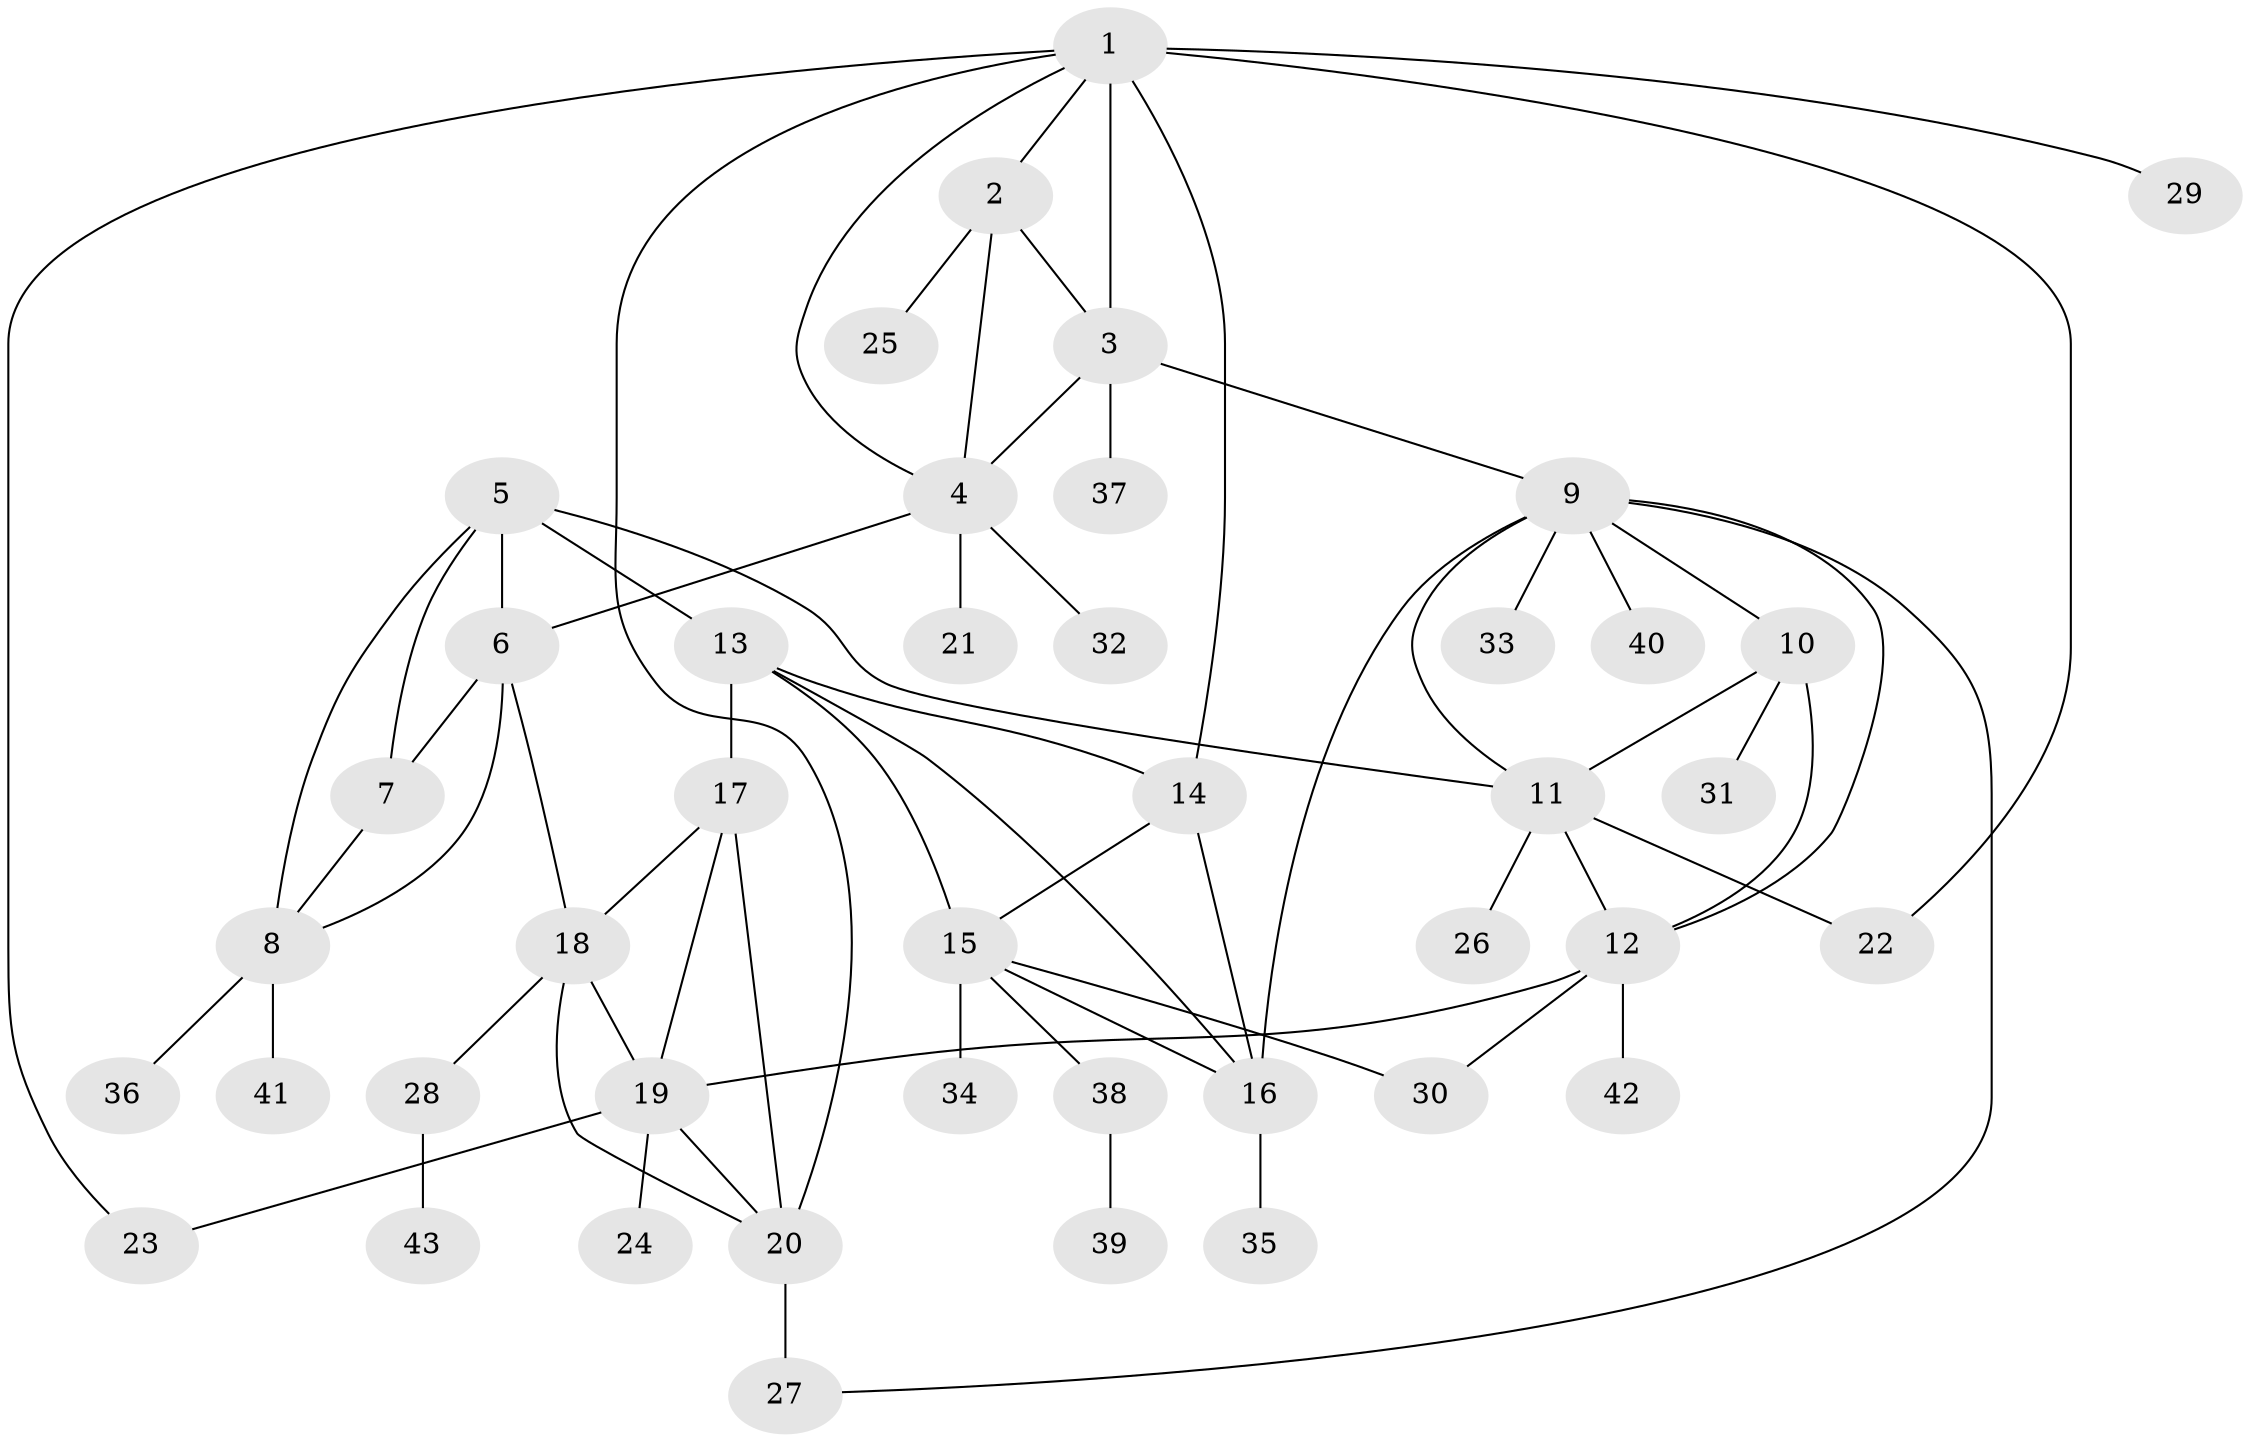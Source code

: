// original degree distribution, {10: 0.023529411764705882, 6: 0.047058823529411764, 7: 0.09411764705882353, 5: 0.03529411764705882, 4: 0.011764705882352941, 9: 0.023529411764705882, 1: 0.6235294117647059, 2: 0.09411764705882353, 3: 0.047058823529411764}
// Generated by graph-tools (version 1.1) at 2025/37/03/09/25 02:37:42]
// undirected, 43 vertices, 67 edges
graph export_dot {
graph [start="1"]
  node [color=gray90,style=filled];
  1;
  2;
  3;
  4;
  5;
  6;
  7;
  8;
  9;
  10;
  11;
  12;
  13;
  14;
  15;
  16;
  17;
  18;
  19;
  20;
  21;
  22;
  23;
  24;
  25;
  26;
  27;
  28;
  29;
  30;
  31;
  32;
  33;
  34;
  35;
  36;
  37;
  38;
  39;
  40;
  41;
  42;
  43;
  1 -- 2 [weight=1.0];
  1 -- 3 [weight=1.0];
  1 -- 4 [weight=1.0];
  1 -- 14 [weight=1.0];
  1 -- 20 [weight=1.0];
  1 -- 22 [weight=2.0];
  1 -- 23 [weight=1.0];
  1 -- 29 [weight=1.0];
  2 -- 3 [weight=1.0];
  2 -- 4 [weight=1.0];
  2 -- 25 [weight=2.0];
  3 -- 4 [weight=1.0];
  3 -- 9 [weight=1.0];
  3 -- 37 [weight=1.0];
  4 -- 6 [weight=1.0];
  4 -- 21 [weight=1.0];
  4 -- 32 [weight=1.0];
  5 -- 6 [weight=5.0];
  5 -- 7 [weight=1.0];
  5 -- 8 [weight=1.0];
  5 -- 11 [weight=1.0];
  5 -- 13 [weight=1.0];
  6 -- 7 [weight=1.0];
  6 -- 8 [weight=1.0];
  6 -- 18 [weight=1.0];
  7 -- 8 [weight=1.0];
  8 -- 36 [weight=2.0];
  8 -- 41 [weight=1.0];
  9 -- 10 [weight=1.0];
  9 -- 11 [weight=1.0];
  9 -- 12 [weight=1.0];
  9 -- 16 [weight=1.0];
  9 -- 27 [weight=1.0];
  9 -- 33 [weight=1.0];
  9 -- 40 [weight=1.0];
  10 -- 11 [weight=1.0];
  10 -- 12 [weight=1.0];
  10 -- 31 [weight=3.0];
  11 -- 12 [weight=1.0];
  11 -- 22 [weight=1.0];
  11 -- 26 [weight=1.0];
  12 -- 19 [weight=1.0];
  12 -- 30 [weight=1.0];
  12 -- 42 [weight=1.0];
  13 -- 14 [weight=1.0];
  13 -- 15 [weight=1.0];
  13 -- 16 [weight=1.0];
  13 -- 17 [weight=2.0];
  14 -- 15 [weight=1.0];
  14 -- 16 [weight=1.0];
  15 -- 16 [weight=1.0];
  15 -- 30 [weight=1.0];
  15 -- 34 [weight=1.0];
  15 -- 38 [weight=1.0];
  16 -- 35 [weight=4.0];
  17 -- 18 [weight=1.0];
  17 -- 19 [weight=1.0];
  17 -- 20 [weight=1.0];
  18 -- 19 [weight=1.0];
  18 -- 20 [weight=1.0];
  18 -- 28 [weight=1.0];
  19 -- 20 [weight=1.0];
  19 -- 23 [weight=1.0];
  19 -- 24 [weight=1.0];
  20 -- 27 [weight=2.0];
  28 -- 43 [weight=1.0];
  38 -- 39 [weight=1.0];
}
